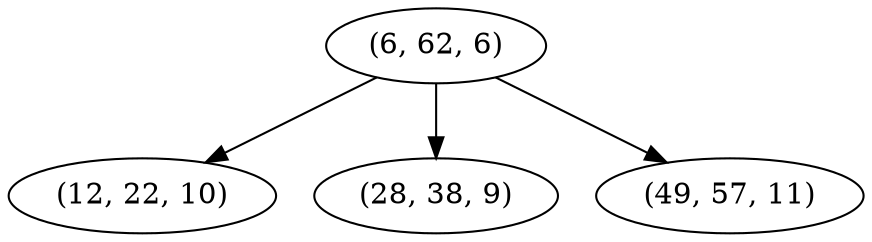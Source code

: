 digraph tree {
    "(6, 62, 6)";
    "(12, 22, 10)";
    "(28, 38, 9)";
    "(49, 57, 11)";
    "(6, 62, 6)" -> "(12, 22, 10)";
    "(6, 62, 6)" -> "(28, 38, 9)";
    "(6, 62, 6)" -> "(49, 57, 11)";
}

